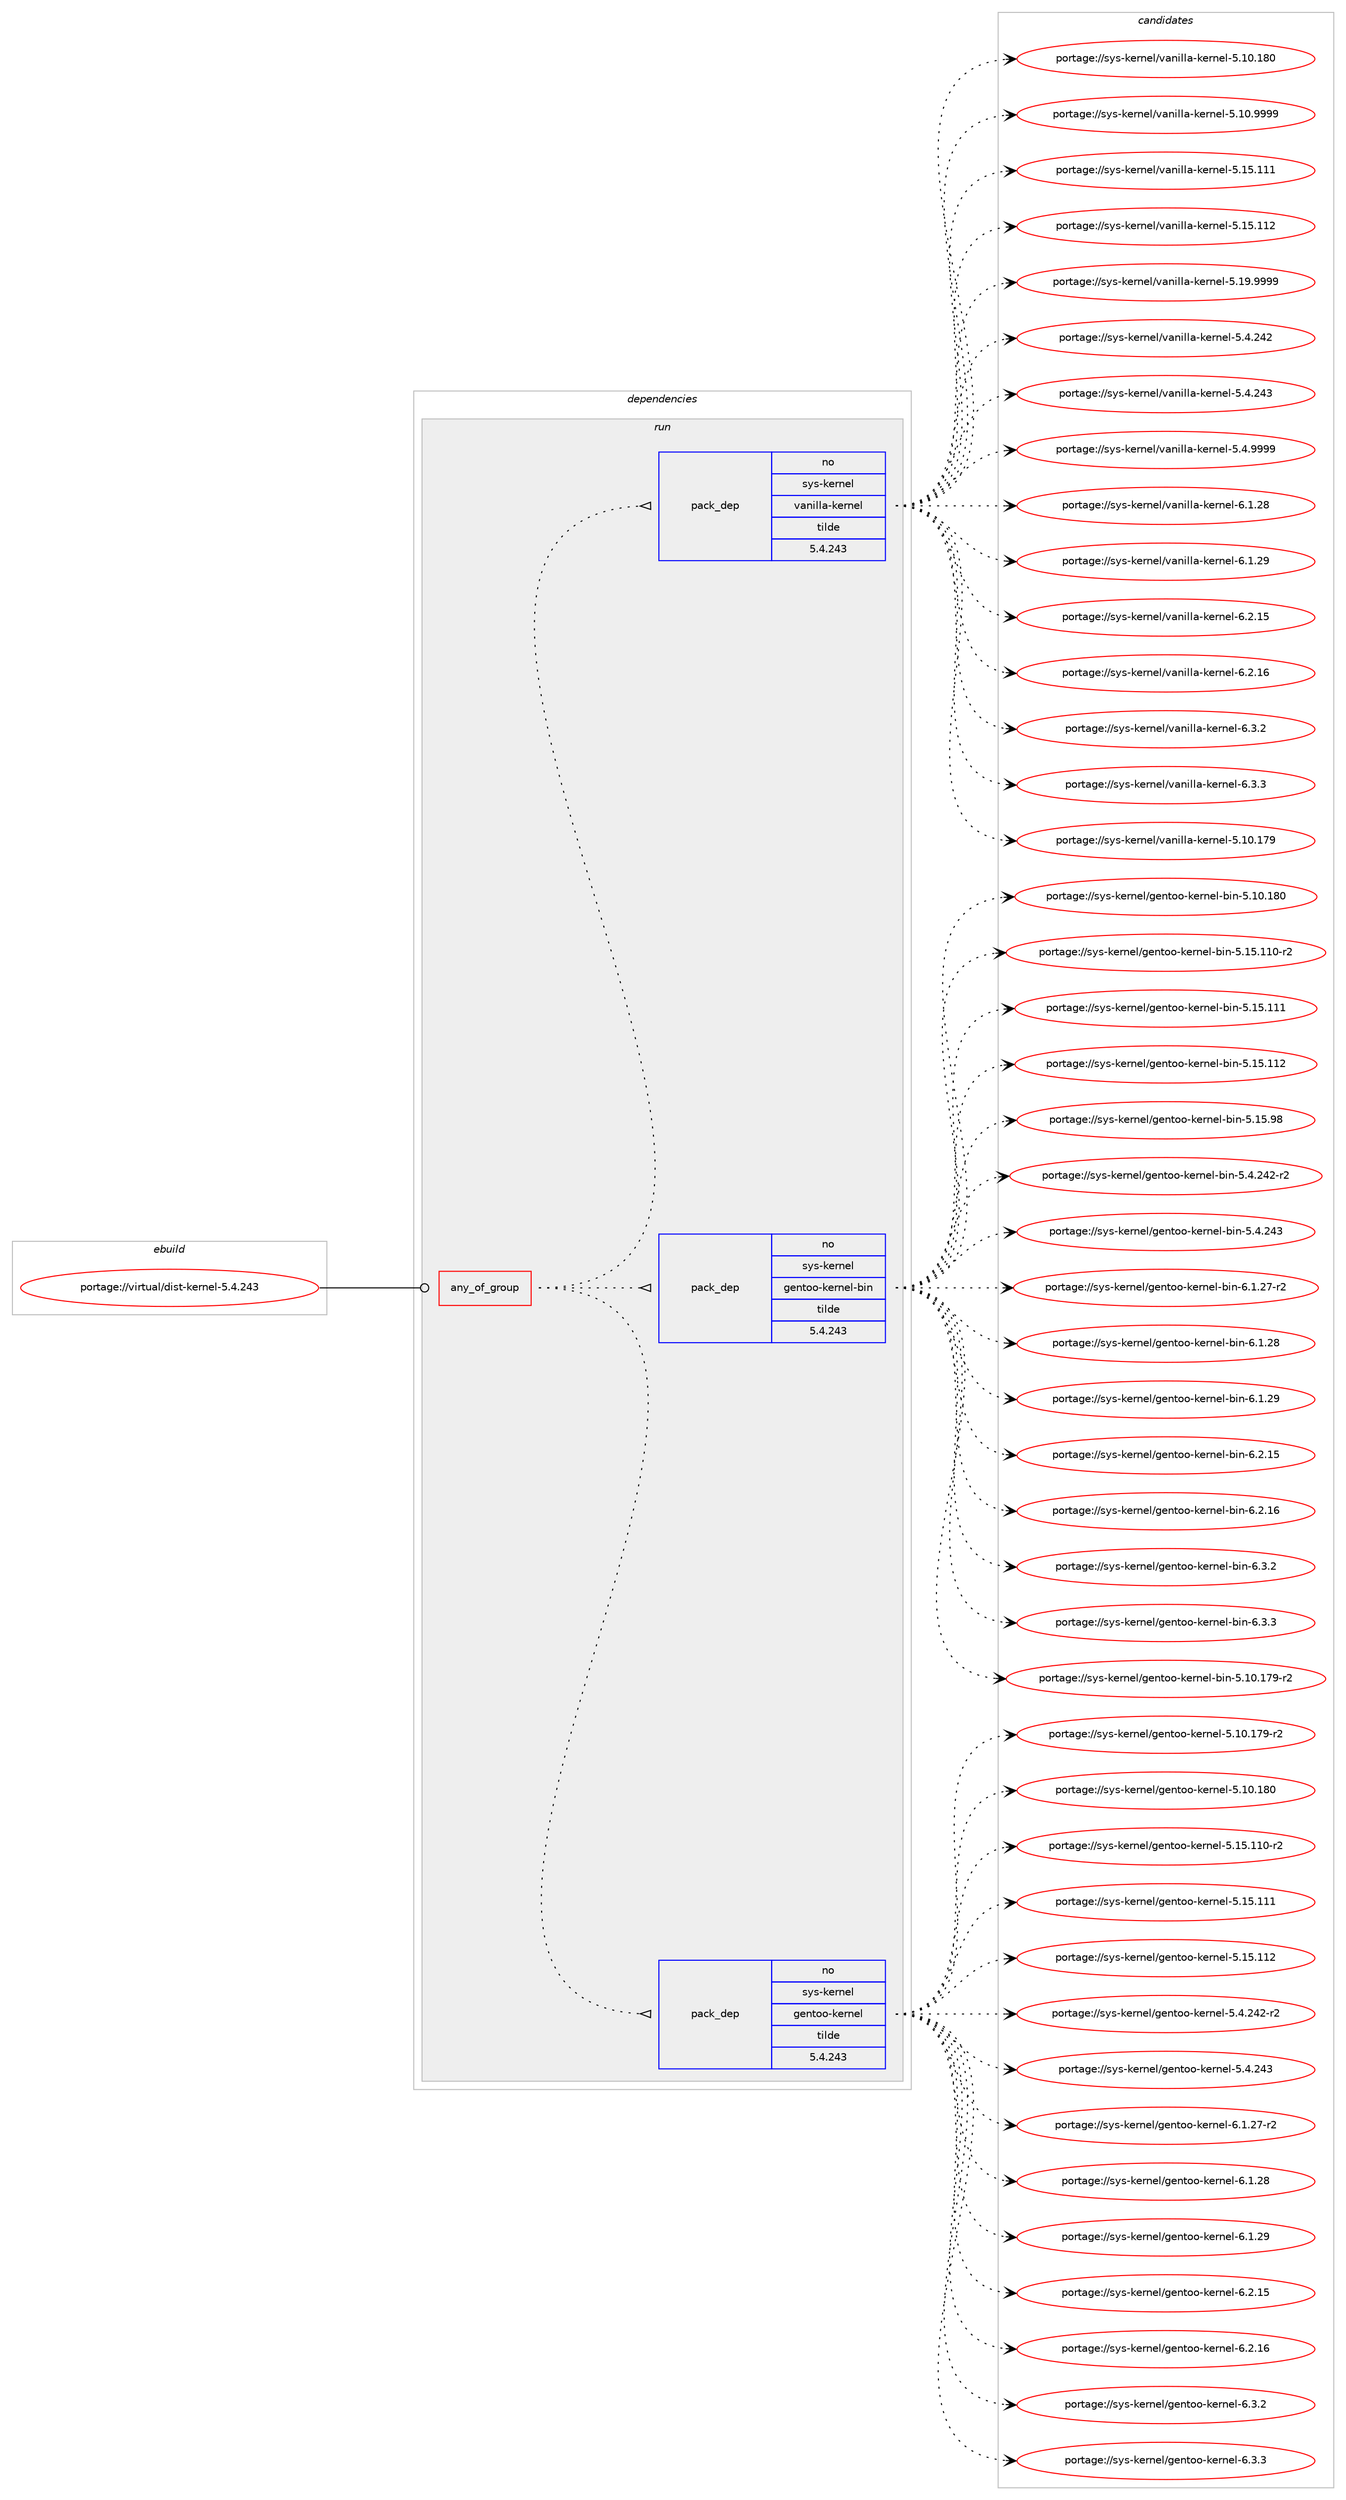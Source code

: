 digraph prolog {

# *************
# Graph options
# *************

newrank=true;
concentrate=true;
compound=true;
graph [rankdir=LR,fontname=Helvetica,fontsize=10,ranksep=1.5];#, ranksep=2.5, nodesep=0.2];
edge  [arrowhead=vee];
node  [fontname=Helvetica,fontsize=10];

# **********
# The ebuild
# **********

subgraph cluster_leftcol {
color=gray;
rank=same;
label=<<i>ebuild</i>>;
id [label="portage://virtual/dist-kernel-5.4.243", color=red, width=4, href="../virtual/dist-kernel-5.4.243.svg"];
}

# ****************
# The dependencies
# ****************

subgraph cluster_midcol {
color=gray;
label=<<i>dependencies</i>>;
subgraph cluster_compile {
fillcolor="#eeeeee";
style=filled;
label=<<i>compile</i>>;
}
subgraph cluster_compileandrun {
fillcolor="#eeeeee";
style=filled;
label=<<i>compile and run</i>>;
}
subgraph cluster_run {
fillcolor="#eeeeee";
style=filled;
label=<<i>run</i>>;
subgraph any5 {
dependency190 [label=<<TABLE BORDER="0" CELLBORDER="1" CELLSPACING="0" CELLPADDING="4"><TR><TD CELLPADDING="10">any_of_group</TD></TR></TABLE>>, shape=none, color=red];subgraph pack80 {
dependency191 [label=<<TABLE BORDER="0" CELLBORDER="1" CELLSPACING="0" CELLPADDING="4" WIDTH="220"><TR><TD ROWSPAN="6" CELLPADDING="30">pack_dep</TD></TR><TR><TD WIDTH="110">no</TD></TR><TR><TD>sys-kernel</TD></TR><TR><TD>gentoo-kernel</TD></TR><TR><TD>tilde</TD></TR><TR><TD>5.4.243</TD></TR></TABLE>>, shape=none, color=blue];
}
dependency190:e -> dependency191:w [weight=20,style="dotted",arrowhead="oinv"];
subgraph pack81 {
dependency192 [label=<<TABLE BORDER="0" CELLBORDER="1" CELLSPACING="0" CELLPADDING="4" WIDTH="220"><TR><TD ROWSPAN="6" CELLPADDING="30">pack_dep</TD></TR><TR><TD WIDTH="110">no</TD></TR><TR><TD>sys-kernel</TD></TR><TR><TD>gentoo-kernel-bin</TD></TR><TR><TD>tilde</TD></TR><TR><TD>5.4.243</TD></TR></TABLE>>, shape=none, color=blue];
}
dependency190:e -> dependency192:w [weight=20,style="dotted",arrowhead="oinv"];
subgraph pack82 {
dependency193 [label=<<TABLE BORDER="0" CELLBORDER="1" CELLSPACING="0" CELLPADDING="4" WIDTH="220"><TR><TD ROWSPAN="6" CELLPADDING="30">pack_dep</TD></TR><TR><TD WIDTH="110">no</TD></TR><TR><TD>sys-kernel</TD></TR><TR><TD>vanilla-kernel</TD></TR><TR><TD>tilde</TD></TR><TR><TD>5.4.243</TD></TR></TABLE>>, shape=none, color=blue];
}
dependency190:e -> dependency193:w [weight=20,style="dotted",arrowhead="oinv"];
}
id:e -> dependency190:w [weight=20,style="solid",arrowhead="odot"];
}
}

# **************
# The candidates
# **************

subgraph cluster_choices {
rank=same;
color=gray;
label=<<i>candidates</i>>;

subgraph choice80 {
color=black;
nodesep=1;
choice1151211154510710111411010110847103101110116111111451071011141101011084553464948464955574511450 [label="portage://sys-kernel/gentoo-kernel-5.10.179-r2", color=red, width=4,href="../sys-kernel/gentoo-kernel-5.10.179-r2.svg"];
choice115121115451071011141101011084710310111011611111145107101114110101108455346494846495648 [label="portage://sys-kernel/gentoo-kernel-5.10.180", color=red, width=4,href="../sys-kernel/gentoo-kernel-5.10.180.svg"];
choice1151211154510710111411010110847103101110116111111451071011141101011084553464953464949484511450 [label="portage://sys-kernel/gentoo-kernel-5.15.110-r2", color=red, width=4,href="../sys-kernel/gentoo-kernel-5.15.110-r2.svg"];
choice115121115451071011141101011084710310111011611111145107101114110101108455346495346494949 [label="portage://sys-kernel/gentoo-kernel-5.15.111", color=red, width=4,href="../sys-kernel/gentoo-kernel-5.15.111.svg"];
choice115121115451071011141101011084710310111011611111145107101114110101108455346495346494950 [label="portage://sys-kernel/gentoo-kernel-5.15.112", color=red, width=4,href="../sys-kernel/gentoo-kernel-5.15.112.svg"];
choice11512111545107101114110101108471031011101161111114510710111411010110845534652465052504511450 [label="portage://sys-kernel/gentoo-kernel-5.4.242-r2", color=red, width=4,href="../sys-kernel/gentoo-kernel-5.4.242-r2.svg"];
choice1151211154510710111411010110847103101110116111111451071011141101011084553465246505251 [label="portage://sys-kernel/gentoo-kernel-5.4.243", color=red, width=4,href="../sys-kernel/gentoo-kernel-5.4.243.svg"];
choice115121115451071011141101011084710310111011611111145107101114110101108455446494650554511450 [label="portage://sys-kernel/gentoo-kernel-6.1.27-r2", color=red, width=4,href="../sys-kernel/gentoo-kernel-6.1.27-r2.svg"];
choice11512111545107101114110101108471031011101161111114510710111411010110845544649465056 [label="portage://sys-kernel/gentoo-kernel-6.1.28", color=red, width=4,href="../sys-kernel/gentoo-kernel-6.1.28.svg"];
choice11512111545107101114110101108471031011101161111114510710111411010110845544649465057 [label="portage://sys-kernel/gentoo-kernel-6.1.29", color=red, width=4,href="../sys-kernel/gentoo-kernel-6.1.29.svg"];
choice11512111545107101114110101108471031011101161111114510710111411010110845544650464953 [label="portage://sys-kernel/gentoo-kernel-6.2.15", color=red, width=4,href="../sys-kernel/gentoo-kernel-6.2.15.svg"];
choice11512111545107101114110101108471031011101161111114510710111411010110845544650464954 [label="portage://sys-kernel/gentoo-kernel-6.2.16", color=red, width=4,href="../sys-kernel/gentoo-kernel-6.2.16.svg"];
choice115121115451071011141101011084710310111011611111145107101114110101108455446514650 [label="portage://sys-kernel/gentoo-kernel-6.3.2", color=red, width=4,href="../sys-kernel/gentoo-kernel-6.3.2.svg"];
choice115121115451071011141101011084710310111011611111145107101114110101108455446514651 [label="portage://sys-kernel/gentoo-kernel-6.3.3", color=red, width=4,href="../sys-kernel/gentoo-kernel-6.3.3.svg"];
dependency191:e -> choice1151211154510710111411010110847103101110116111111451071011141101011084553464948464955574511450:w [style=dotted,weight="100"];
dependency191:e -> choice115121115451071011141101011084710310111011611111145107101114110101108455346494846495648:w [style=dotted,weight="100"];
dependency191:e -> choice1151211154510710111411010110847103101110116111111451071011141101011084553464953464949484511450:w [style=dotted,weight="100"];
dependency191:e -> choice115121115451071011141101011084710310111011611111145107101114110101108455346495346494949:w [style=dotted,weight="100"];
dependency191:e -> choice115121115451071011141101011084710310111011611111145107101114110101108455346495346494950:w [style=dotted,weight="100"];
dependency191:e -> choice11512111545107101114110101108471031011101161111114510710111411010110845534652465052504511450:w [style=dotted,weight="100"];
dependency191:e -> choice1151211154510710111411010110847103101110116111111451071011141101011084553465246505251:w [style=dotted,weight="100"];
dependency191:e -> choice115121115451071011141101011084710310111011611111145107101114110101108455446494650554511450:w [style=dotted,weight="100"];
dependency191:e -> choice11512111545107101114110101108471031011101161111114510710111411010110845544649465056:w [style=dotted,weight="100"];
dependency191:e -> choice11512111545107101114110101108471031011101161111114510710111411010110845544649465057:w [style=dotted,weight="100"];
dependency191:e -> choice11512111545107101114110101108471031011101161111114510710111411010110845544650464953:w [style=dotted,weight="100"];
dependency191:e -> choice11512111545107101114110101108471031011101161111114510710111411010110845544650464954:w [style=dotted,weight="100"];
dependency191:e -> choice115121115451071011141101011084710310111011611111145107101114110101108455446514650:w [style=dotted,weight="100"];
dependency191:e -> choice115121115451071011141101011084710310111011611111145107101114110101108455446514651:w [style=dotted,weight="100"];
}
subgraph choice81 {
color=black;
nodesep=1;
choice11512111545107101114110101108471031011101161111114510710111411010110845981051104553464948464955574511450 [label="portage://sys-kernel/gentoo-kernel-bin-5.10.179-r2", color=red, width=4,href="../sys-kernel/gentoo-kernel-bin-5.10.179-r2.svg"];
choice1151211154510710111411010110847103101110116111111451071011141101011084598105110455346494846495648 [label="portage://sys-kernel/gentoo-kernel-bin-5.10.180", color=red, width=4,href="../sys-kernel/gentoo-kernel-bin-5.10.180.svg"];
choice11512111545107101114110101108471031011101161111114510710111411010110845981051104553464953464949484511450 [label="portage://sys-kernel/gentoo-kernel-bin-5.15.110-r2", color=red, width=4,href="../sys-kernel/gentoo-kernel-bin-5.15.110-r2.svg"];
choice1151211154510710111411010110847103101110116111111451071011141101011084598105110455346495346494949 [label="portage://sys-kernel/gentoo-kernel-bin-5.15.111", color=red, width=4,href="../sys-kernel/gentoo-kernel-bin-5.15.111.svg"];
choice1151211154510710111411010110847103101110116111111451071011141101011084598105110455346495346494950 [label="portage://sys-kernel/gentoo-kernel-bin-5.15.112", color=red, width=4,href="../sys-kernel/gentoo-kernel-bin-5.15.112.svg"];
choice11512111545107101114110101108471031011101161111114510710111411010110845981051104553464953465756 [label="portage://sys-kernel/gentoo-kernel-bin-5.15.98", color=red, width=4,href="../sys-kernel/gentoo-kernel-bin-5.15.98.svg"];
choice115121115451071011141101011084710310111011611111145107101114110101108459810511045534652465052504511450 [label="portage://sys-kernel/gentoo-kernel-bin-5.4.242-r2", color=red, width=4,href="../sys-kernel/gentoo-kernel-bin-5.4.242-r2.svg"];
choice11512111545107101114110101108471031011101161111114510710111411010110845981051104553465246505251 [label="portage://sys-kernel/gentoo-kernel-bin-5.4.243", color=red, width=4,href="../sys-kernel/gentoo-kernel-bin-5.4.243.svg"];
choice1151211154510710111411010110847103101110116111111451071011141101011084598105110455446494650554511450 [label="portage://sys-kernel/gentoo-kernel-bin-6.1.27-r2", color=red, width=4,href="../sys-kernel/gentoo-kernel-bin-6.1.27-r2.svg"];
choice115121115451071011141101011084710310111011611111145107101114110101108459810511045544649465056 [label="portage://sys-kernel/gentoo-kernel-bin-6.1.28", color=red, width=4,href="../sys-kernel/gentoo-kernel-bin-6.1.28.svg"];
choice115121115451071011141101011084710310111011611111145107101114110101108459810511045544649465057 [label="portage://sys-kernel/gentoo-kernel-bin-6.1.29", color=red, width=4,href="../sys-kernel/gentoo-kernel-bin-6.1.29.svg"];
choice115121115451071011141101011084710310111011611111145107101114110101108459810511045544650464953 [label="portage://sys-kernel/gentoo-kernel-bin-6.2.15", color=red, width=4,href="../sys-kernel/gentoo-kernel-bin-6.2.15.svg"];
choice115121115451071011141101011084710310111011611111145107101114110101108459810511045544650464954 [label="portage://sys-kernel/gentoo-kernel-bin-6.2.16", color=red, width=4,href="../sys-kernel/gentoo-kernel-bin-6.2.16.svg"];
choice1151211154510710111411010110847103101110116111111451071011141101011084598105110455446514650 [label="portage://sys-kernel/gentoo-kernel-bin-6.3.2", color=red, width=4,href="../sys-kernel/gentoo-kernel-bin-6.3.2.svg"];
choice1151211154510710111411010110847103101110116111111451071011141101011084598105110455446514651 [label="portage://sys-kernel/gentoo-kernel-bin-6.3.3", color=red, width=4,href="../sys-kernel/gentoo-kernel-bin-6.3.3.svg"];
dependency192:e -> choice11512111545107101114110101108471031011101161111114510710111411010110845981051104553464948464955574511450:w [style=dotted,weight="100"];
dependency192:e -> choice1151211154510710111411010110847103101110116111111451071011141101011084598105110455346494846495648:w [style=dotted,weight="100"];
dependency192:e -> choice11512111545107101114110101108471031011101161111114510710111411010110845981051104553464953464949484511450:w [style=dotted,weight="100"];
dependency192:e -> choice1151211154510710111411010110847103101110116111111451071011141101011084598105110455346495346494949:w [style=dotted,weight="100"];
dependency192:e -> choice1151211154510710111411010110847103101110116111111451071011141101011084598105110455346495346494950:w [style=dotted,weight="100"];
dependency192:e -> choice11512111545107101114110101108471031011101161111114510710111411010110845981051104553464953465756:w [style=dotted,weight="100"];
dependency192:e -> choice115121115451071011141101011084710310111011611111145107101114110101108459810511045534652465052504511450:w [style=dotted,weight="100"];
dependency192:e -> choice11512111545107101114110101108471031011101161111114510710111411010110845981051104553465246505251:w [style=dotted,weight="100"];
dependency192:e -> choice1151211154510710111411010110847103101110116111111451071011141101011084598105110455446494650554511450:w [style=dotted,weight="100"];
dependency192:e -> choice115121115451071011141101011084710310111011611111145107101114110101108459810511045544649465056:w [style=dotted,weight="100"];
dependency192:e -> choice115121115451071011141101011084710310111011611111145107101114110101108459810511045544649465057:w [style=dotted,weight="100"];
dependency192:e -> choice115121115451071011141101011084710310111011611111145107101114110101108459810511045544650464953:w [style=dotted,weight="100"];
dependency192:e -> choice115121115451071011141101011084710310111011611111145107101114110101108459810511045544650464954:w [style=dotted,weight="100"];
dependency192:e -> choice1151211154510710111411010110847103101110116111111451071011141101011084598105110455446514650:w [style=dotted,weight="100"];
dependency192:e -> choice1151211154510710111411010110847103101110116111111451071011141101011084598105110455446514651:w [style=dotted,weight="100"];
}
subgraph choice82 {
color=black;
nodesep=1;
choice1151211154510710111411010110847118971101051081089745107101114110101108455346494846495557 [label="portage://sys-kernel/vanilla-kernel-5.10.179", color=red, width=4,href="../sys-kernel/vanilla-kernel-5.10.179.svg"];
choice1151211154510710111411010110847118971101051081089745107101114110101108455346494846495648 [label="portage://sys-kernel/vanilla-kernel-5.10.180", color=red, width=4,href="../sys-kernel/vanilla-kernel-5.10.180.svg"];
choice115121115451071011141101011084711897110105108108974510710111411010110845534649484657575757 [label="portage://sys-kernel/vanilla-kernel-5.10.9999", color=red, width=4,href="../sys-kernel/vanilla-kernel-5.10.9999.svg"];
choice1151211154510710111411010110847118971101051081089745107101114110101108455346495346494949 [label="portage://sys-kernel/vanilla-kernel-5.15.111", color=red, width=4,href="../sys-kernel/vanilla-kernel-5.15.111.svg"];
choice1151211154510710111411010110847118971101051081089745107101114110101108455346495346494950 [label="portage://sys-kernel/vanilla-kernel-5.15.112", color=red, width=4,href="../sys-kernel/vanilla-kernel-5.15.112.svg"];
choice115121115451071011141101011084711897110105108108974510710111411010110845534649574657575757 [label="portage://sys-kernel/vanilla-kernel-5.19.9999", color=red, width=4,href="../sys-kernel/vanilla-kernel-5.19.9999.svg"];
choice11512111545107101114110101108471189711010510810897451071011141101011084553465246505250 [label="portage://sys-kernel/vanilla-kernel-5.4.242", color=red, width=4,href="../sys-kernel/vanilla-kernel-5.4.242.svg"];
choice11512111545107101114110101108471189711010510810897451071011141101011084553465246505251 [label="portage://sys-kernel/vanilla-kernel-5.4.243", color=red, width=4,href="../sys-kernel/vanilla-kernel-5.4.243.svg"];
choice1151211154510710111411010110847118971101051081089745107101114110101108455346524657575757 [label="portage://sys-kernel/vanilla-kernel-5.4.9999", color=red, width=4,href="../sys-kernel/vanilla-kernel-5.4.9999.svg"];
choice115121115451071011141101011084711897110105108108974510710111411010110845544649465056 [label="portage://sys-kernel/vanilla-kernel-6.1.28", color=red, width=4,href="../sys-kernel/vanilla-kernel-6.1.28.svg"];
choice115121115451071011141101011084711897110105108108974510710111411010110845544649465057 [label="portage://sys-kernel/vanilla-kernel-6.1.29", color=red, width=4,href="../sys-kernel/vanilla-kernel-6.1.29.svg"];
choice115121115451071011141101011084711897110105108108974510710111411010110845544650464953 [label="portage://sys-kernel/vanilla-kernel-6.2.15", color=red, width=4,href="../sys-kernel/vanilla-kernel-6.2.15.svg"];
choice115121115451071011141101011084711897110105108108974510710111411010110845544650464954 [label="portage://sys-kernel/vanilla-kernel-6.2.16", color=red, width=4,href="../sys-kernel/vanilla-kernel-6.2.16.svg"];
choice1151211154510710111411010110847118971101051081089745107101114110101108455446514650 [label="portage://sys-kernel/vanilla-kernel-6.3.2", color=red, width=4,href="../sys-kernel/vanilla-kernel-6.3.2.svg"];
choice1151211154510710111411010110847118971101051081089745107101114110101108455446514651 [label="portage://sys-kernel/vanilla-kernel-6.3.3", color=red, width=4,href="../sys-kernel/vanilla-kernel-6.3.3.svg"];
dependency193:e -> choice1151211154510710111411010110847118971101051081089745107101114110101108455346494846495557:w [style=dotted,weight="100"];
dependency193:e -> choice1151211154510710111411010110847118971101051081089745107101114110101108455346494846495648:w [style=dotted,weight="100"];
dependency193:e -> choice115121115451071011141101011084711897110105108108974510710111411010110845534649484657575757:w [style=dotted,weight="100"];
dependency193:e -> choice1151211154510710111411010110847118971101051081089745107101114110101108455346495346494949:w [style=dotted,weight="100"];
dependency193:e -> choice1151211154510710111411010110847118971101051081089745107101114110101108455346495346494950:w [style=dotted,weight="100"];
dependency193:e -> choice115121115451071011141101011084711897110105108108974510710111411010110845534649574657575757:w [style=dotted,weight="100"];
dependency193:e -> choice11512111545107101114110101108471189711010510810897451071011141101011084553465246505250:w [style=dotted,weight="100"];
dependency193:e -> choice11512111545107101114110101108471189711010510810897451071011141101011084553465246505251:w [style=dotted,weight="100"];
dependency193:e -> choice1151211154510710111411010110847118971101051081089745107101114110101108455346524657575757:w [style=dotted,weight="100"];
dependency193:e -> choice115121115451071011141101011084711897110105108108974510710111411010110845544649465056:w [style=dotted,weight="100"];
dependency193:e -> choice115121115451071011141101011084711897110105108108974510710111411010110845544649465057:w [style=dotted,weight="100"];
dependency193:e -> choice115121115451071011141101011084711897110105108108974510710111411010110845544650464953:w [style=dotted,weight="100"];
dependency193:e -> choice115121115451071011141101011084711897110105108108974510710111411010110845544650464954:w [style=dotted,weight="100"];
dependency193:e -> choice1151211154510710111411010110847118971101051081089745107101114110101108455446514650:w [style=dotted,weight="100"];
dependency193:e -> choice1151211154510710111411010110847118971101051081089745107101114110101108455446514651:w [style=dotted,weight="100"];
}
}

}
